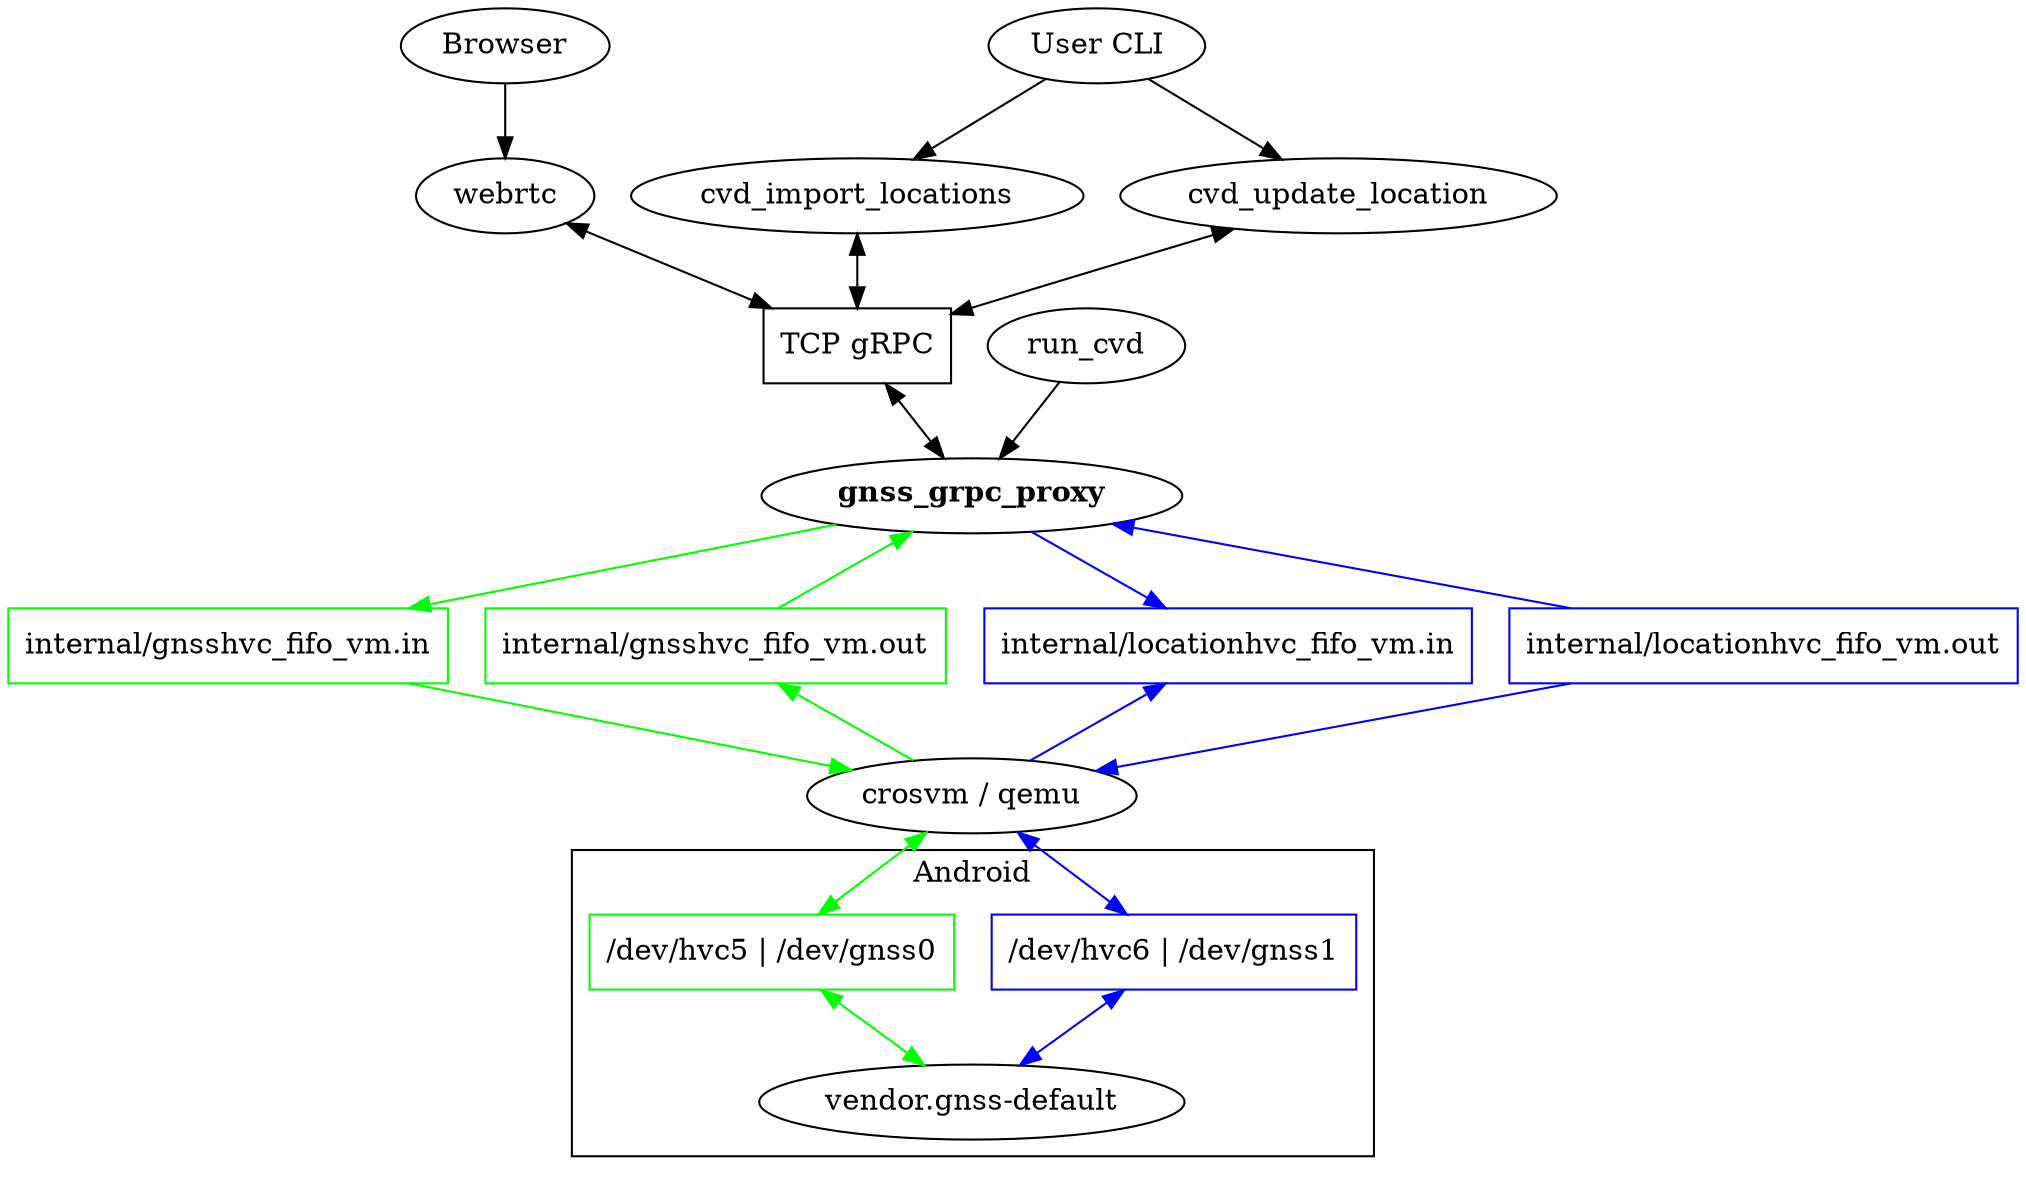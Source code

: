 digraph {
  browser [label = "Browser"]
  cli [label = "User CLI"]
  cvd_import_locations [URL = "https://cs.android.com/android/platform/superproject/+/master:device/google/cuttlefish/host/commands/cvd_import_locations/"]
  cvd_update_location [URL = "https://cs.android.com/android/platform/superproject/+/master:device/google/cuttlefish/host/commands/cvd_update_location/"]
  gnss_grpc_proxy [label = < <B>gnss_grpc_proxy</B> >]
  gnss_grpc_server [label = "TCP gRPC", shape = "rectangle"]
  run_cvd [URL = "https://cs.android.com/android/platform/superproject/+/master:device/google/cuttlefish/host/commands/run_cvd/"]
  vmm [label = "crosvm / qemu"]
  webrtc
  subgraph fifos {
    rank = same;
    host_gnss_console_in [color = "green", label = "internal/gnsshvc_fifo_vm.in", shape = "rectangle"]
    host_gnss_console_out [color = "green", label = "internal/gnsshvc_fifo_vm.out", shape = "rectangle"]
    host_fixed_location_console_in [color = "blue", label = "internal/locationhvc_fifo_vm.in", shape = "rectangle"]
    host_fixed_location_console_out [color = "blue", label = "internal/locationhvc_fifo_vm.out", shape = "rectangle"]
  }
  subgraph cluster_android {
    label = "Android"

    gnss_hal [label = "vendor.gnss-default", URL = "https://cs.android.com/android/platform/superproject/+/master:hardware/interfaces/gnss/aidl/default/"]
    subgraph consoles {
      rank = same;
      fixed_location_console [color = "blue", label = "/dev/hvc6 | /dev/gnss1", shape = "rectangle"]
      gnss_console [color = "green", label = "/dev/hvc5 | /dev/gnss0", shape = "rectangle"]
    }
  }

  cli -> cvd_import_locations
  cli -> cvd_update_location
  browser -> webrtc

  run_cvd -> gnss_grpc_proxy

  fixed_location_console -> gnss_hal [color = "blue", dir = "both"]
  gnss_console -> gnss_hal [color = "green", dir = "both"]

  cvd_import_locations -> gnss_grpc_server [dir = "both"]
  cvd_update_location -> gnss_grpc_server [dir = "both"]
  webrtc -> gnss_grpc_server [dir = "both"]

  gnss_grpc_server -> gnss_grpc_proxy [dir = "both"]

  gnss_grpc_proxy -> host_gnss_console_in [color = "green"]
  host_gnss_console_out -> gnss_grpc_proxy [color = "green"]

  vmm -> host_gnss_console_out [color = "green"]
  host_gnss_console_in -> vmm [color = "green"]

  host_fixed_location_console_in -> gnss_grpc_proxy [color = "blue", dir = "back"]
  host_fixed_location_console_out -> gnss_grpc_proxy [color = "blue"]

  host_fixed_location_console_out -> vmm [color = "blue"]
  host_fixed_location_console_in -> vmm [color = "blue", dir = "back"]

  vmm -> fixed_location_console [color = "blue", dir = "both"]
  vmm -> gnss_console [color = "green", dir = "both"]
}

